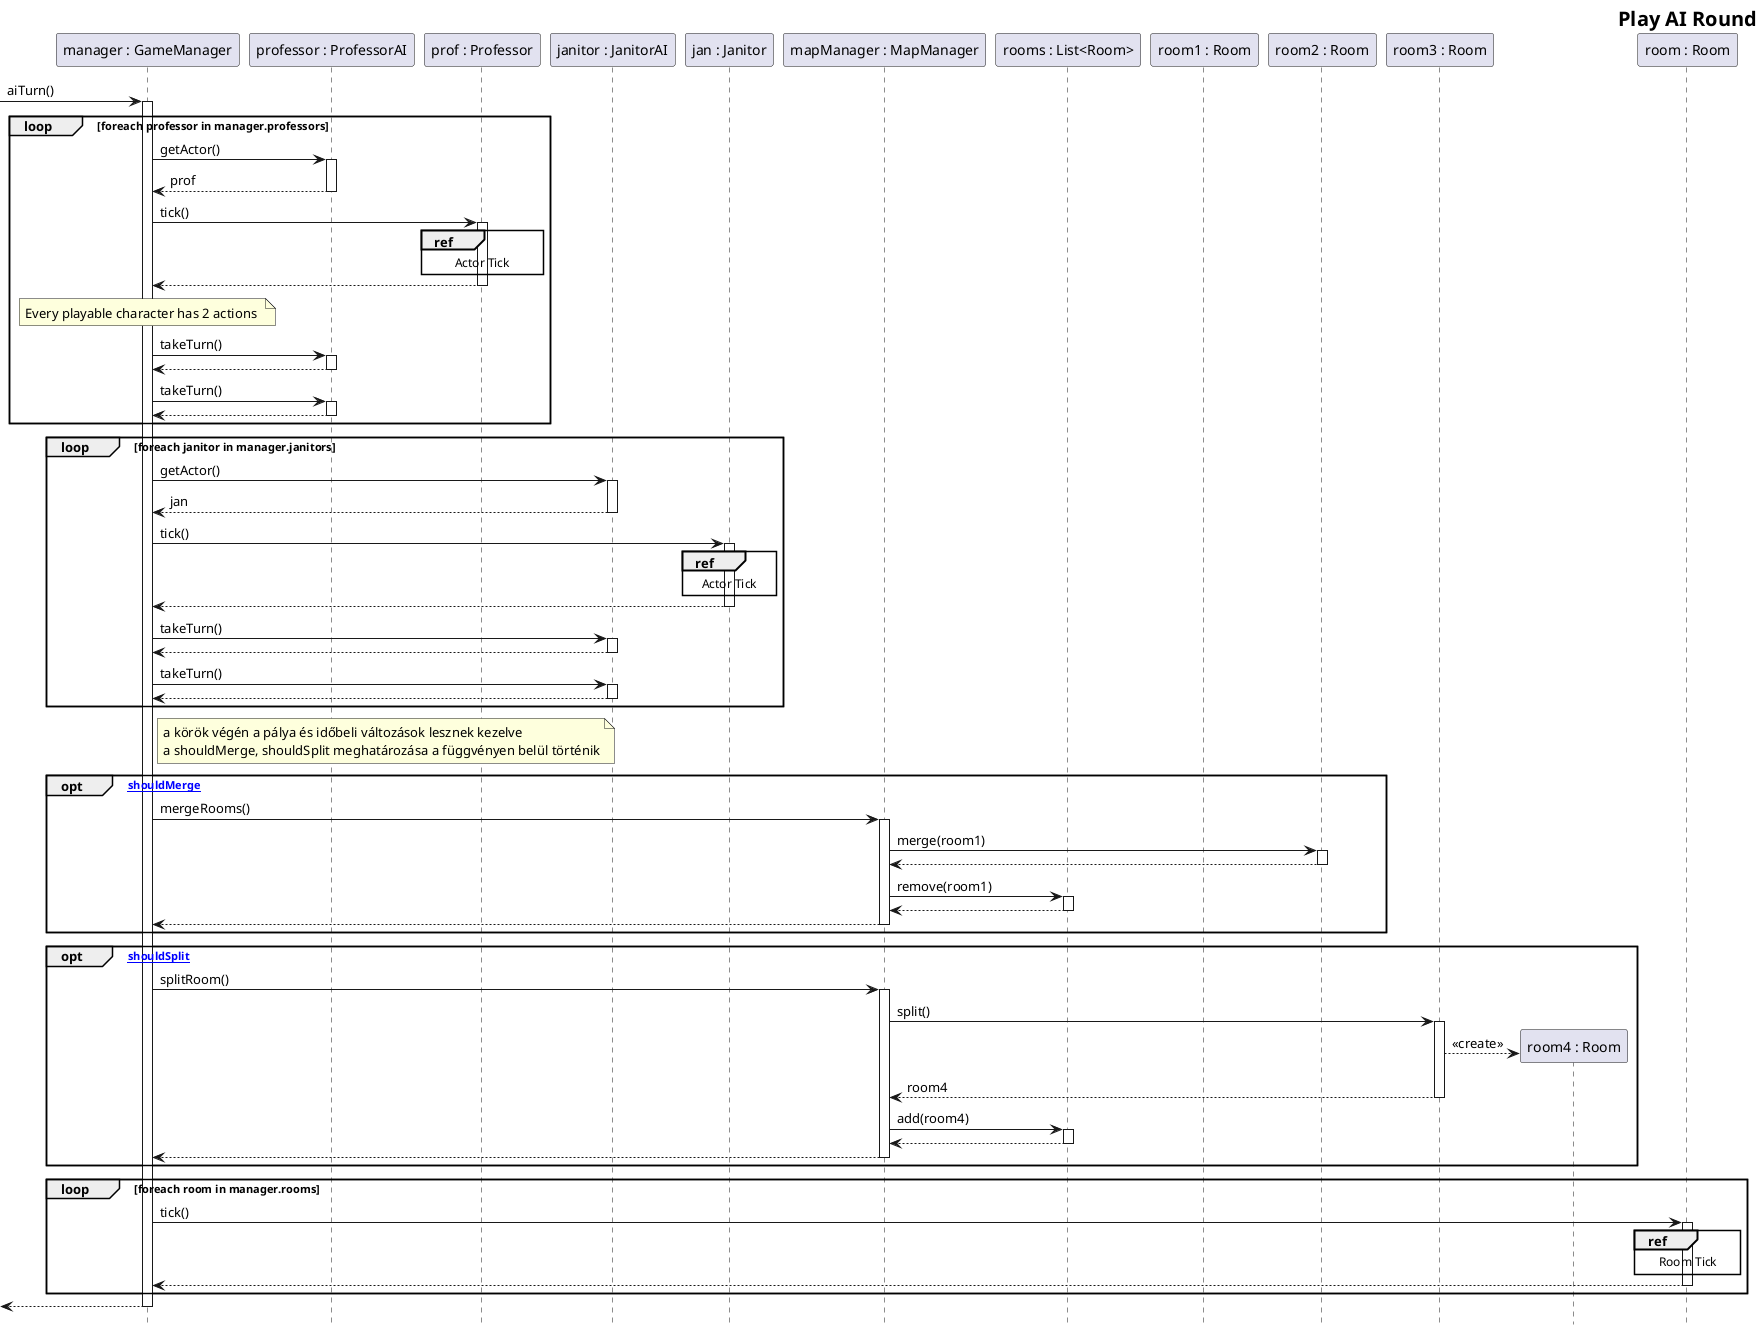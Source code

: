 @startuml PlayAiRound
skinparam headerFontSize 20
skinparam HeaderFontColor #000000
skinparam HeaderFontStyle bold
header Play AI Round
hide footbox

participant manager as "manager : GameManager"
participant professor as "professor : ProfessorAI"
participant prof as "prof : Professor"


-> manager ++ : aiTurn()

loop foreach professor in manager.professors 
    manager -> professor ++ : getActor()
    return prof

    manager -> prof ++ : tick() 
        ref over prof 
          Actor Tick
        end ref
    return 

    note over manager
        Every playable character has 2 actions 
    end note

    manager -> professor ++ : takeTurn()
    return 

    manager -> professor ++ : takeTurn()
    return 
end 

participant janitor as "janitor : JanitorAI"
participant jan as "jan : Janitor"

loop foreach janitor in manager.janitors 
    manager -> janitor ++ : getActor()
    return jan

    manager -> jan ++ : tick() 
        ref over jan 
          Actor Tick
        end ref
    return 

    manager -> janitor ++ : takeTurn()
    return 

    manager -> janitor ++ : takeTurn()
    return 
end 

participant mapManager as "mapManager : MapManager"

note right of manager
    a körök végén a pálya és időbeli változások lesznek kezelve
    a shouldMerge, shouldSplit meghatározása a függvényen belül történik
end note

participant rooms as "rooms : List<Room>"
participant r1 as "room1 : Room"
participant r2 as "room2 : Room"

opt [shouldMerge]
    manager -> mapManager ++ : mergeRooms()
    mapManager -> r2 ++ : merge(room1)   
    return 
    mapManager -> rooms ++ : remove(room1)
    return
    return
end

participant r3 as "room3 : Room"
opt [shouldSplit]
    manager -> mapManager ++ : splitRoom()
    mapManager -> r3 ++ : split()
    create r4 as "room4 : Room"
    r3 --> r4 : <<create>>
    return room4

    mapManager -> rooms ++ : add(room4)
    return
    return
end

participant room as "room : Room"
loop foreach room in manager.rooms
    manager -> room ++ : tick()
        ref over room
            Room Tick
        end ref
    return
end

return

@enduml